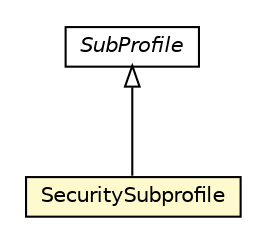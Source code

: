 #!/usr/local/bin/dot
#
# Class diagram 
# Generated by UMLGraph version R5_6-24-gf6e263 (http://www.umlgraph.org/)
#

digraph G {
	edge [fontname="Helvetica",fontsize=10,labelfontname="Helvetica",labelfontsize=10];
	node [fontname="Helvetica",fontsize=10,shape=plaintext];
	nodesep=0.25;
	ranksep=0.5;
	// org.universAAL.ontology.profile.SubProfile
	c318431 [label=<<table title="org.universAAL.ontology.profile.SubProfile" border="0" cellborder="1" cellspacing="0" cellpadding="2" port="p" href="../profile/SubProfile.html">
		<tr><td><table border="0" cellspacing="0" cellpadding="1">
<tr><td align="center" balign="center"><font face="Helvetica-Oblique"> SubProfile </font></td></tr>
		</table></td></tr>
		</table>>, URL="../profile/SubProfile.html", fontname="Helvetica", fontcolor="black", fontsize=10.0];
	// org.universAAL.ontology.security.SecuritySubprofile
	c318654 [label=<<table title="org.universAAL.ontology.security.SecuritySubprofile" border="0" cellborder="1" cellspacing="0" cellpadding="2" port="p" bgcolor="lemonChiffon" href="./SecuritySubprofile.html">
		<tr><td><table border="0" cellspacing="0" cellpadding="1">
<tr><td align="center" balign="center"> SecuritySubprofile </td></tr>
		</table></td></tr>
		</table>>, URL="./SecuritySubprofile.html", fontname="Helvetica", fontcolor="black", fontsize=10.0];
	//org.universAAL.ontology.security.SecuritySubprofile extends org.universAAL.ontology.profile.SubProfile
	c318431:p -> c318654:p [dir=back,arrowtail=empty];
}


